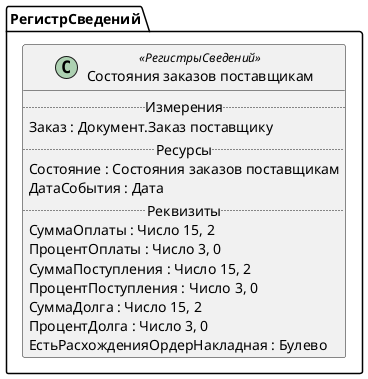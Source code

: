 ﻿@startuml СостоянияЗаказовПоставщикам
'!include templates.wsd
'..\include templates.wsd
class РегистрСведений.СостоянияЗаказовПоставщикам as "Состояния заказов поставщикам" <<РегистрыСведений>>
{
..Измерения..
Заказ : Документ.Заказ поставщику
..Ресурсы..
Состояние : Состояния заказов поставщикам
ДатаСобытия : Дата
..Реквизиты..
СуммаОплаты : Число 15, 2
ПроцентОплаты : Число 3, 0
СуммаПоступления : Число 15, 2
ПроцентПоступления : Число 3, 0
СуммаДолга : Число 15, 2
ПроцентДолга : Число 3, 0
ЕстьРасхожденияОрдерНакладная : Булево
}
@enduml
